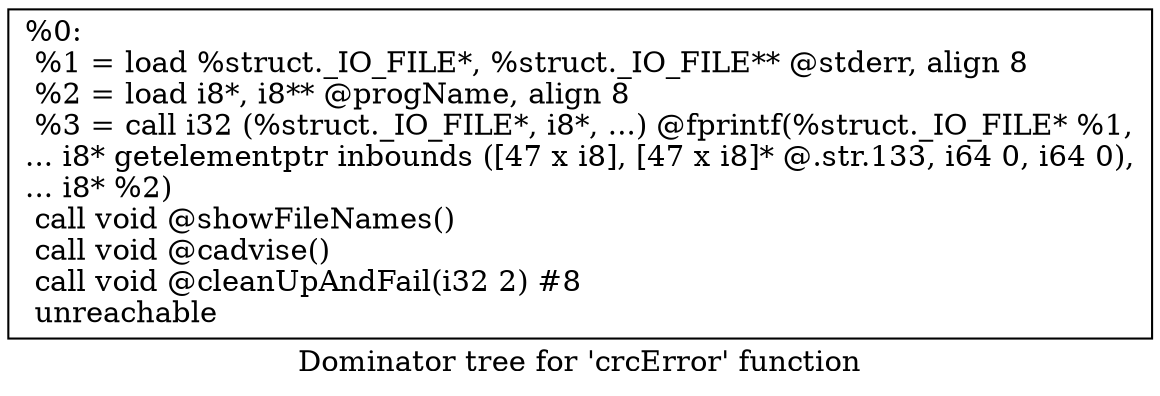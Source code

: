 digraph "Dominator tree for 'crcError' function" {
	label="Dominator tree for 'crcError' function";

	Node0xcb7220 [shape=record,label="{%0:\l  %1 = load %struct._IO_FILE*, %struct._IO_FILE** @stderr, align 8\l  %2 = load i8*, i8** @progName, align 8\l  %3 = call i32 (%struct._IO_FILE*, i8*, ...) @fprintf(%struct._IO_FILE* %1,\l... i8* getelementptr inbounds ([47 x i8], [47 x i8]* @.str.133, i64 0, i64 0),\l... i8* %2)\l  call void @showFileNames()\l  call void @cadvise()\l  call void @cleanUpAndFail(i32 2) #8\l  unreachable\l}"];
}
